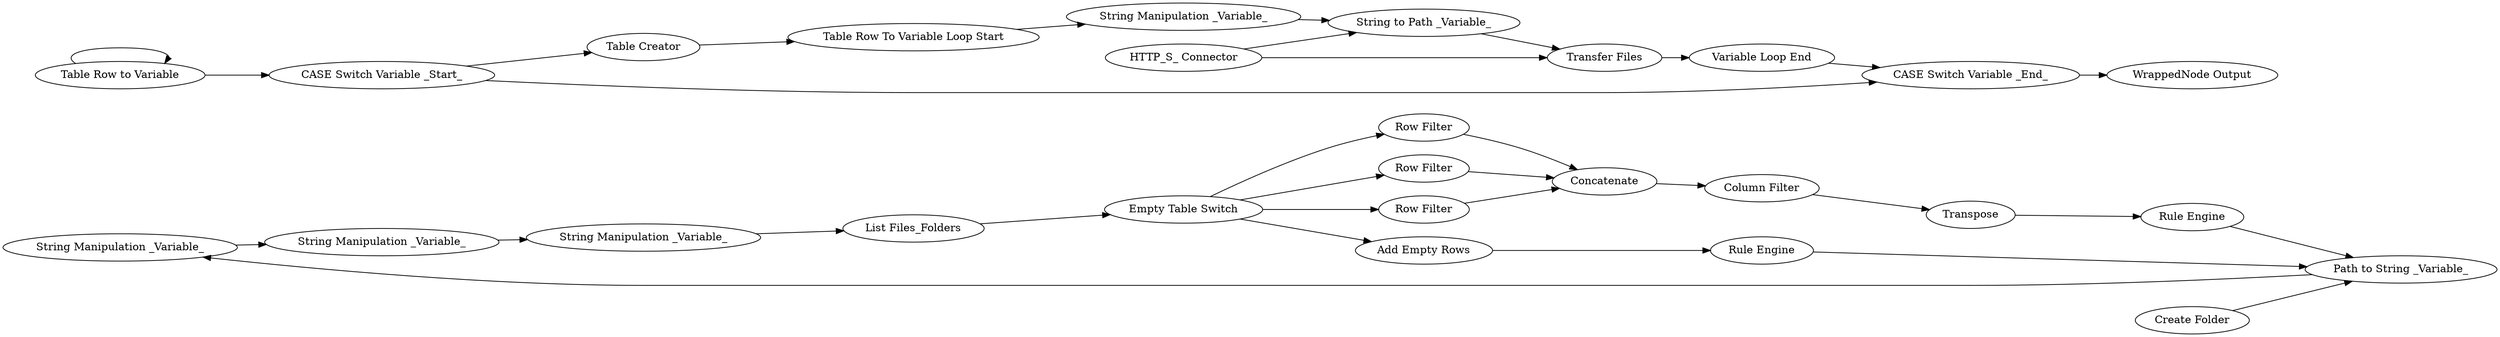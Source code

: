 digraph {
	116 -> 117
	131 -> 136
	172 -> 173
	117 -> 131
	121 -> 133
	164 -> 129
	132 -> 133
	124 -> 120
	124 -> 132
	124 -> 126
	115 -> 135
	137 -> 137
	124 -> 121
	166 -> 161
	126 -> 127
	127 -> 135
	163 -> 164
	163 -> 158
	161 -> 170
	165 -> 135
	173 -> 164
	158 -> 166
	120 -> 133
	136 -> 124
	133 -> 119
	118 -> 115
	170 -> 172
	137 -> 163
	119 -> 118
	135 -> 116
	168 -> 170
	168 -> 172
	133 [label=Concatenate]
	170 [label="String to Path _Variable_"]
	165 [label="Create Folder"]
	126 [label="Add Empty Rows"]
	136 [label="List Files_Folders"]
	121 [label="Row Filter"]
	163 [label="CASE Switch Variable _Start_"]
	168 [label="HTTP_S_ Connector"]
	137 [label="Table Row to Variable"]
	119 [label="Column Filter"]
	161 [label="String Manipulation _Variable_"]
	131 [label="String Manipulation _Variable_"]
	129 [label="WrappedNode Output"]
	166 [label="Table Row To Variable Loop Start"]
	164 [label="CASE Switch Variable _End_"]
	115 [label="Rule Engine"]
	127 [label="Rule Engine"]
	158 [label="Table Creator"]
	173 [label="Variable Loop End"]
	124 [label="Empty Table Switch"]
	172 [label="Transfer Files"]
	135 [label="Path to String _Variable_"]
	117 [label="String Manipulation _Variable_"]
	120 [label="Row Filter"]
	118 [label=Transpose]
	116 [label="String Manipulation _Variable_"]
	132 [label="Row Filter"]
	rankdir=LR
}
